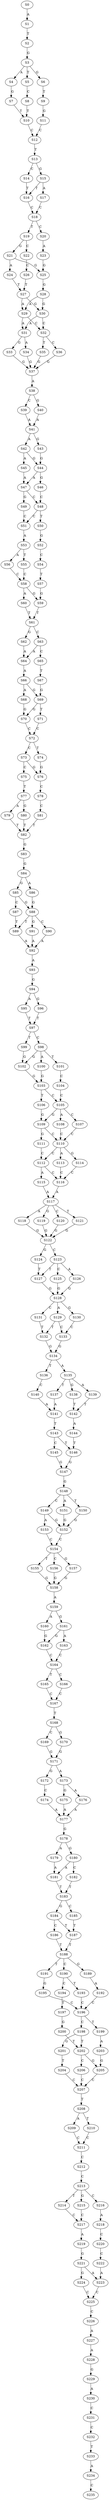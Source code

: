 strict digraph  {
	S0 -> S1 [ label = A ];
	S1 -> S2 [ label = T ];
	S2 -> S3 [ label = G ];
	S3 -> S4 [ label = A ];
	S3 -> S5 [ label = T ];
	S3 -> S6 [ label = G ];
	S4 -> S7 [ label = G ];
	S5 -> S8 [ label = C ];
	S6 -> S9 [ label = T ];
	S7 -> S10 [ label = T ];
	S8 -> S10 [ label = T ];
	S9 -> S11 [ label = G ];
	S10 -> S12 [ label = C ];
	S11 -> S12 [ label = C ];
	S12 -> S13 [ label = T ];
	S13 -> S14 [ label = C ];
	S13 -> S15 [ label = G ];
	S14 -> S16 [ label = T ];
	S15 -> S17 [ label = A ];
	S15 -> S16 [ label = T ];
	S16 -> S18 [ label = C ];
	S17 -> S18 [ label = C ];
	S18 -> S19 [ label = T ];
	S18 -> S20 [ label = C ];
	S19 -> S21 [ label = G ];
	S19 -> S22 [ label = C ];
	S20 -> S23 [ label = A ];
	S21 -> S24 [ label = A ];
	S21 -> S25 [ label = G ];
	S22 -> S26 [ label = C ];
	S23 -> S25 [ label = G ];
	S24 -> S27 [ label = T ];
	S25 -> S28 [ label = G ];
	S26 -> S27 [ label = T ];
	S27 -> S29 [ label = A ];
	S27 -> S30 [ label = G ];
	S28 -> S29 [ label = A ];
	S28 -> S30 [ label = G ];
	S29 -> S31 [ label = A ];
	S29 -> S32 [ label = C ];
	S30 -> S32 [ label = C ];
	S30 -> S31 [ label = A ];
	S31 -> S33 [ label = G ];
	S31 -> S34 [ label = A ];
	S32 -> S35 [ label = T ];
	S32 -> S36 [ label = C ];
	S33 -> S37 [ label = G ];
	S34 -> S37 [ label = G ];
	S35 -> S37 [ label = G ];
	S36 -> S37 [ label = G ];
	S37 -> S38 [ label = A ];
	S38 -> S39 [ label = C ];
	S38 -> S40 [ label = G ];
	S39 -> S41 [ label = A ];
	S40 -> S41 [ label = A ];
	S41 -> S42 [ label = A ];
	S41 -> S43 [ label = G ];
	S42 -> S44 [ label = G ];
	S42 -> S45 [ label = A ];
	S43 -> S44 [ label = G ];
	S44 -> S46 [ label = G ];
	S44 -> S47 [ label = A ];
	S45 -> S47 [ label = A ];
	S46 -> S48 [ label = C ];
	S47 -> S48 [ label = C ];
	S47 -> S49 [ label = G ];
	S48 -> S50 [ label = T ];
	S48 -> S51 [ label = C ];
	S49 -> S51 [ label = C ];
	S50 -> S52 [ label = G ];
	S51 -> S53 [ label = A ];
	S52 -> S54 [ label = C ];
	S53 -> S55 [ label = T ];
	S53 -> S56 [ label = A ];
	S54 -> S57 [ label = T ];
	S55 -> S58 [ label = C ];
	S56 -> S58 [ label = C ];
	S57 -> S59 [ label = G ];
	S58 -> S60 [ label = A ];
	S58 -> S59 [ label = G ];
	S59 -> S61 [ label = T ];
	S60 -> S61 [ label = T ];
	S61 -> S62 [ label = G ];
	S61 -> S63 [ label = C ];
	S62 -> S64 [ label = A ];
	S63 -> S65 [ label = C ];
	S63 -> S64 [ label = A ];
	S64 -> S66 [ label = A ];
	S65 -> S67 [ label = T ];
	S66 -> S68 [ label = A ];
	S66 -> S69 [ label = G ];
	S67 -> S69 [ label = G ];
	S68 -> S70 [ label = G ];
	S69 -> S71 [ label = T ];
	S69 -> S70 [ label = G ];
	S70 -> S72 [ label = C ];
	S71 -> S72 [ label = C ];
	S72 -> S73 [ label = C ];
	S72 -> S74 [ label = T ];
	S73 -> S75 [ label = C ];
	S73 -> S76 [ label = G ];
	S74 -> S76 [ label = G ];
	S75 -> S77 [ label = T ];
	S76 -> S78 [ label = C ];
	S77 -> S79 [ label = A ];
	S77 -> S80 [ label = G ];
	S78 -> S81 [ label = C ];
	S79 -> S82 [ label = T ];
	S80 -> S82 [ label = T ];
	S81 -> S82 [ label = T ];
	S82 -> S83 [ label = G ];
	S83 -> S84 [ label = G ];
	S84 -> S85 [ label = G ];
	S84 -> S86 [ label = A ];
	S85 -> S87 [ label = C ];
	S85 -> S88 [ label = G ];
	S86 -> S88 [ label = G ];
	S87 -> S89 [ label = T ];
	S88 -> S90 [ label = C ];
	S88 -> S89 [ label = T ];
	S88 -> S91 [ label = G ];
	S89 -> S92 [ label = A ];
	S90 -> S92 [ label = A ];
	S91 -> S92 [ label = A ];
	S92 -> S93 [ label = A ];
	S93 -> S94 [ label = G ];
	S94 -> S95 [ label = A ];
	S94 -> S96 [ label = G ];
	S95 -> S97 [ label = T ];
	S96 -> S97 [ label = T ];
	S97 -> S98 [ label = C ];
	S97 -> S99 [ label = T ];
	S98 -> S100 [ label = A ];
	S98 -> S101 [ label = T ];
	S98 -> S102 [ label = G ];
	S99 -> S102 [ label = G ];
	S100 -> S103 [ label = G ];
	S101 -> S104 [ label = C ];
	S102 -> S103 [ label = G ];
	S103 -> S105 [ label = C ];
	S103 -> S106 [ label = T ];
	S104 -> S105 [ label = C ];
	S105 -> S107 [ label = C ];
	S105 -> S108 [ label = A ];
	S105 -> S109 [ label = G ];
	S106 -> S109 [ label = G ];
	S107 -> S110 [ label = C ];
	S108 -> S110 [ label = C ];
	S109 -> S110 [ label = C ];
	S109 -> S111 [ label = G ];
	S110 -> S112 [ label = C ];
	S110 -> S113 [ label = A ];
	S110 -> S114 [ label = G ];
	S111 -> S112 [ label = C ];
	S112 -> S115 [ label = A ];
	S112 -> S116 [ label = C ];
	S113 -> S116 [ label = C ];
	S114 -> S116 [ label = C ];
	S115 -> S117 [ label = A ];
	S116 -> S117 [ label = A ];
	S117 -> S118 [ label = A ];
	S117 -> S119 [ label = G ];
	S117 -> S120 [ label = C ];
	S117 -> S121 [ label = T ];
	S118 -> S122 [ label = G ];
	S119 -> S122 [ label = G ];
	S120 -> S122 [ label = G ];
	S121 -> S122 [ label = G ];
	S122 -> S123 [ label = C ];
	S122 -> S124 [ label = G ];
	S123 -> S125 [ label = C ];
	S123 -> S126 [ label = A ];
	S123 -> S127 [ label = T ];
	S124 -> S127 [ label = T ];
	S125 -> S128 [ label = G ];
	S126 -> S128 [ label = G ];
	S127 -> S128 [ label = G ];
	S128 -> S129 [ label = A ];
	S128 -> S130 [ label = G ];
	S128 -> S131 [ label = C ];
	S129 -> S132 [ label = T ];
	S129 -> S133 [ label = C ];
	S130 -> S133 [ label = C ];
	S131 -> S132 [ label = T ];
	S132 -> S134 [ label = G ];
	S133 -> S134 [ label = G ];
	S134 -> S135 [ label = A ];
	S134 -> S136 [ label = T ];
	S135 -> S137 [ label = T ];
	S135 -> S138 [ label = G ];
	S135 -> S139 [ label = A ];
	S136 -> S140 [ label = C ];
	S137 -> S141 [ label = A ];
	S138 -> S142 [ label = T ];
	S139 -> S142 [ label = T ];
	S140 -> S141 [ label = A ];
	S141 -> S143 [ label = T ];
	S142 -> S144 [ label = A ];
	S143 -> S145 [ label = C ];
	S143 -> S146 [ label = T ];
	S144 -> S146 [ label = T ];
	S145 -> S147 [ label = G ];
	S146 -> S147 [ label = G ];
	S147 -> S148 [ label = G ];
	S148 -> S149 [ label = C ];
	S148 -> S150 [ label = T ];
	S148 -> S151 [ label = A ];
	S149 -> S152 [ label = G ];
	S149 -> S153 [ label = A ];
	S150 -> S152 [ label = G ];
	S151 -> S152 [ label = G ];
	S152 -> S154 [ label = C ];
	S153 -> S154 [ label = C ];
	S154 -> S155 [ label = T ];
	S154 -> S156 [ label = C ];
	S154 -> S157 [ label = G ];
	S155 -> S158 [ label = G ];
	S156 -> S158 [ label = G ];
	S157 -> S158 [ label = G ];
	S158 -> S159 [ label = A ];
	S159 -> S160 [ label = A ];
	S159 -> S161 [ label = G ];
	S160 -> S162 [ label = G ];
	S161 -> S163 [ label = A ];
	S161 -> S162 [ label = G ];
	S162 -> S164 [ label = C ];
	S163 -> S164 [ label = C ];
	S164 -> S165 [ label = T ];
	S164 -> S166 [ label = C ];
	S165 -> S167 [ label = C ];
	S166 -> S167 [ label = C ];
	S167 -> S168 [ label = T ];
	S168 -> S169 [ label = C ];
	S168 -> S170 [ label = G ];
	S169 -> S171 [ label = G ];
	S170 -> S171 [ label = G ];
	S171 -> S172 [ label = G ];
	S171 -> S173 [ label = A ];
	S172 -> S174 [ label = C ];
	S173 -> S175 [ label = G ];
	S173 -> S176 [ label = A ];
	S174 -> S177 [ label = A ];
	S175 -> S177 [ label = A ];
	S176 -> S177 [ label = A ];
	S177 -> S178 [ label = G ];
	S178 -> S179 [ label = A ];
	S178 -> S180 [ label = G ];
	S179 -> S181 [ label = A ];
	S180 -> S182 [ label = C ];
	S180 -> S181 [ label = A ];
	S181 -> S183 [ label = T ];
	S182 -> S183 [ label = T ];
	S183 -> S184 [ label = G ];
	S183 -> S185 [ label = C ];
	S184 -> S186 [ label = C ];
	S184 -> S187 [ label = T ];
	S185 -> S187 [ label = T ];
	S186 -> S188 [ label = T ];
	S187 -> S188 [ label = T ];
	S188 -> S189 [ label = G ];
	S188 -> S190 [ label = C ];
	S188 -> S191 [ label = T ];
	S189 -> S192 [ label = A ];
	S190 -> S193 [ label = T ];
	S190 -> S194 [ label = C ];
	S191 -> S195 [ label = G ];
	S192 -> S196 [ label = C ];
	S193 -> S196 [ label = C ];
	S194 -> S197 [ label = T ];
	S195 -> S196 [ label = C ];
	S196 -> S198 [ label = C ];
	S196 -> S199 [ label = T ];
	S197 -> S200 [ label = G ];
	S198 -> S201 [ label = G ];
	S198 -> S202 [ label = T ];
	S199 -> S203 [ label = A ];
	S200 -> S202 [ label = T ];
	S201 -> S204 [ label = T ];
	S202 -> S205 [ label = G ];
	S202 -> S206 [ label = C ];
	S203 -> S205 [ label = G ];
	S204 -> S207 [ label = C ];
	S205 -> S207 [ label = C ];
	S206 -> S207 [ label = C ];
	S207 -> S208 [ label = T ];
	S208 -> S209 [ label = A ];
	S208 -> S210 [ label = T ];
	S209 -> S211 [ label = C ];
	S210 -> S211 [ label = C ];
	S211 -> S212 [ label = C ];
	S212 -> S213 [ label = C ];
	S213 -> S214 [ label = T ];
	S213 -> S215 [ label = G ];
	S213 -> S216 [ label = C ];
	S214 -> S217 [ label = C ];
	S215 -> S217 [ label = C ];
	S216 -> S218 [ label = A ];
	S217 -> S219 [ label = A ];
	S218 -> S220 [ label = C ];
	S219 -> S221 [ label = G ];
	S220 -> S222 [ label = C ];
	S221 -> S223 [ label = A ];
	S221 -> S224 [ label = G ];
	S222 -> S223 [ label = A ];
	S223 -> S225 [ label = C ];
	S224 -> S225 [ label = C ];
	S225 -> S226 [ label = C ];
	S226 -> S227 [ label = A ];
	S227 -> S228 [ label = A ];
	S228 -> S229 [ label = G ];
	S229 -> S230 [ label = A ];
	S230 -> S231 [ label = C ];
	S231 -> S232 [ label = C ];
	S232 -> S233 [ label = T ];
	S233 -> S234 [ label = A ];
	S234 -> S235 [ label = C ];
}

